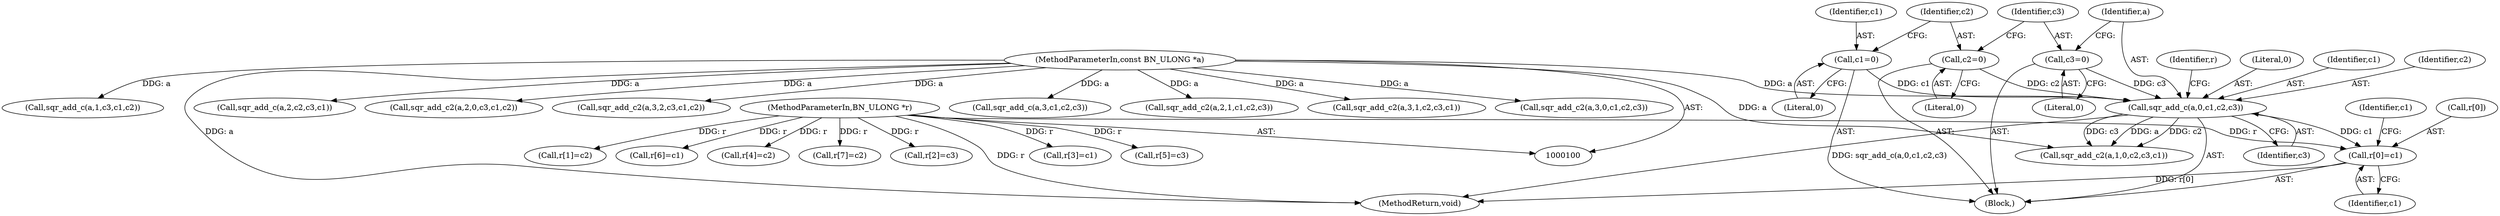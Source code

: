 digraph "0_openssl_a7a44ba55cb4f884c6bc9ceac90072dea38e66d0_1@array" {
"1000122" [label="(Call,r[0]=c1)"];
"1000116" [label="(Call,sqr_add_c(a,0,c1,c2,c3))"];
"1000102" [label="(MethodParameterIn,const BN_ULONG *a)"];
"1000107" [label="(Call,c1=0)"];
"1000110" [label="(Call,c2=0)"];
"1000113" [label="(Call,c3=0)"];
"1000101" [label="(MethodParameterIn,BN_ULONG *r)"];
"1000209" [label="(Call,sqr_add_c2(a,3,2,c3,c1,c2))"];
"1000224" [label="(Call,sqr_add_c(a,3,c1,c2,c3))"];
"1000116" [label="(Call,sqr_add_c(a,0,c1,c2,c3))"];
"1000173" [label="(Call,sqr_add_c2(a,2,1,c1,c2,c3))"];
"1000124" [label="(Identifier,r)"];
"1000194" [label="(Call,sqr_add_c2(a,3,1,c2,c3,c1))"];
"1000114" [label="(Identifier,c3)"];
"1000128" [label="(Identifier,c1)"];
"1000137" [label="(Call,r[1]=c2)"];
"1000118" [label="(Literal,0)"];
"1000123" [label="(Call,r[0])"];
"1000166" [label="(Call,sqr_add_c2(a,3,0,c1,c2,c3))"];
"1000115" [label="(Literal,0)"];
"1000119" [label="(Identifier,c1)"];
"1000230" [label="(Call,r[6]=c1)"];
"1000120" [label="(Identifier,c2)"];
"1000110" [label="(Call,c2=0)"];
"1000145" [label="(Call,sqr_add_c(a,1,c3,c1,c2))"];
"1000240" [label="(MethodReturn,void)"];
"1000108" [label="(Identifier,c1)"];
"1000126" [label="(Identifier,c1)"];
"1000130" [label="(Call,sqr_add_c2(a,1,0,c2,c3,c1))"];
"1000201" [label="(Call,r[4]=c2)"];
"1000117" [label="(Identifier,a)"];
"1000107" [label="(Call,c1=0)"];
"1000103" [label="(Block,)"];
"1000121" [label="(Identifier,c3)"];
"1000112" [label="(Literal,0)"];
"1000111" [label="(Identifier,c2)"];
"1000235" [label="(Call,r[7]=c2)"];
"1000101" [label="(MethodParameterIn,BN_ULONG *r)"];
"1000158" [label="(Call,r[2]=c3)"];
"1000180" [label="(Call,r[3]=c1)"];
"1000102" [label="(MethodParameterIn,const BN_ULONG *a)"];
"1000113" [label="(Call,c3=0)"];
"1000109" [label="(Literal,0)"];
"1000122" [label="(Call,r[0]=c1)"];
"1000188" [label="(Call,sqr_add_c(a,2,c2,c3,c1))"];
"1000216" [label="(Call,r[5]=c3)"];
"1000151" [label="(Call,sqr_add_c2(a,2,0,c3,c1,c2))"];
"1000122" -> "1000103"  [label="AST: "];
"1000122" -> "1000126"  [label="CFG: "];
"1000123" -> "1000122"  [label="AST: "];
"1000126" -> "1000122"  [label="AST: "];
"1000128" -> "1000122"  [label="CFG: "];
"1000122" -> "1000240"  [label="DDG: r[0]"];
"1000116" -> "1000122"  [label="DDG: c1"];
"1000101" -> "1000122"  [label="DDG: r"];
"1000116" -> "1000103"  [label="AST: "];
"1000116" -> "1000121"  [label="CFG: "];
"1000117" -> "1000116"  [label="AST: "];
"1000118" -> "1000116"  [label="AST: "];
"1000119" -> "1000116"  [label="AST: "];
"1000120" -> "1000116"  [label="AST: "];
"1000121" -> "1000116"  [label="AST: "];
"1000124" -> "1000116"  [label="CFG: "];
"1000116" -> "1000240"  [label="DDG: sqr_add_c(a,0,c1,c2,c3)"];
"1000102" -> "1000116"  [label="DDG: a"];
"1000107" -> "1000116"  [label="DDG: c1"];
"1000110" -> "1000116"  [label="DDG: c2"];
"1000113" -> "1000116"  [label="DDG: c3"];
"1000116" -> "1000130"  [label="DDG: a"];
"1000116" -> "1000130"  [label="DDG: c2"];
"1000116" -> "1000130"  [label="DDG: c3"];
"1000102" -> "1000100"  [label="AST: "];
"1000102" -> "1000240"  [label="DDG: a"];
"1000102" -> "1000130"  [label="DDG: a"];
"1000102" -> "1000145"  [label="DDG: a"];
"1000102" -> "1000151"  [label="DDG: a"];
"1000102" -> "1000166"  [label="DDG: a"];
"1000102" -> "1000173"  [label="DDG: a"];
"1000102" -> "1000188"  [label="DDG: a"];
"1000102" -> "1000194"  [label="DDG: a"];
"1000102" -> "1000209"  [label="DDG: a"];
"1000102" -> "1000224"  [label="DDG: a"];
"1000107" -> "1000103"  [label="AST: "];
"1000107" -> "1000109"  [label="CFG: "];
"1000108" -> "1000107"  [label="AST: "];
"1000109" -> "1000107"  [label="AST: "];
"1000111" -> "1000107"  [label="CFG: "];
"1000110" -> "1000103"  [label="AST: "];
"1000110" -> "1000112"  [label="CFG: "];
"1000111" -> "1000110"  [label="AST: "];
"1000112" -> "1000110"  [label="AST: "];
"1000114" -> "1000110"  [label="CFG: "];
"1000113" -> "1000103"  [label="AST: "];
"1000113" -> "1000115"  [label="CFG: "];
"1000114" -> "1000113"  [label="AST: "];
"1000115" -> "1000113"  [label="AST: "];
"1000117" -> "1000113"  [label="CFG: "];
"1000101" -> "1000100"  [label="AST: "];
"1000101" -> "1000240"  [label="DDG: r"];
"1000101" -> "1000137"  [label="DDG: r"];
"1000101" -> "1000158"  [label="DDG: r"];
"1000101" -> "1000180"  [label="DDG: r"];
"1000101" -> "1000201"  [label="DDG: r"];
"1000101" -> "1000216"  [label="DDG: r"];
"1000101" -> "1000230"  [label="DDG: r"];
"1000101" -> "1000235"  [label="DDG: r"];
}
